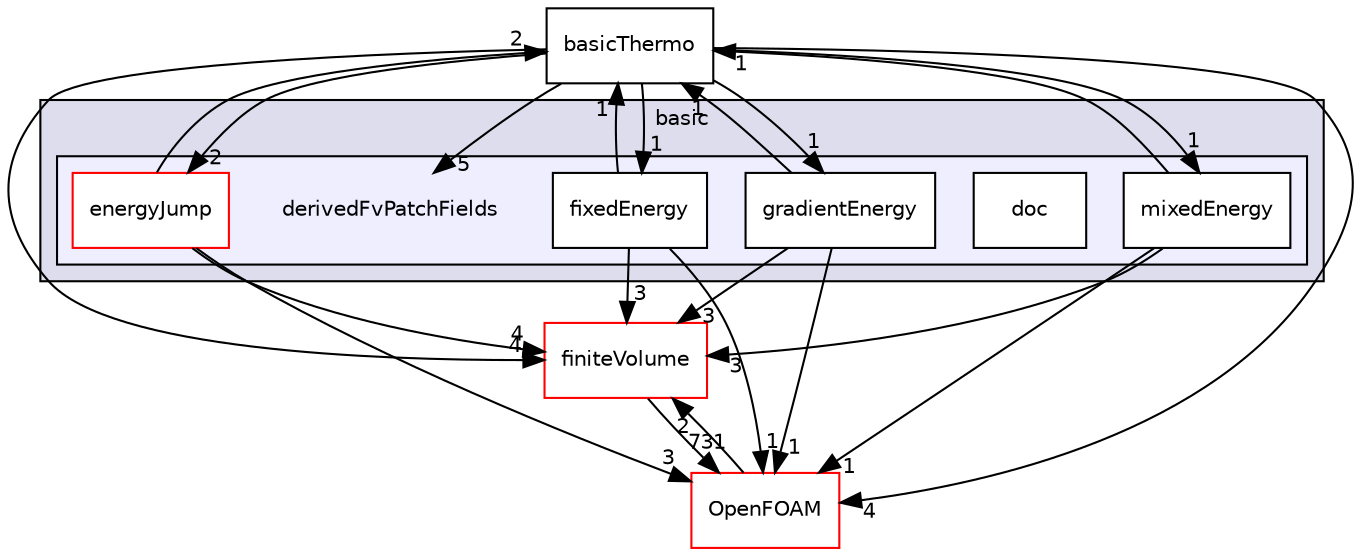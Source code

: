 digraph "src/thermophysicalModels/basic/derivedFvPatchFields" {
  bgcolor=transparent;
  compound=true
  node [ fontsize="10", fontname="Helvetica"];
  edge [ labelfontsize="10", labelfontname="Helvetica"];
  subgraph clusterdir_38cb9973e0eaf6834e10b18bff965c4b {
    graph [ bgcolor="#ddddee", pencolor="black", label="basic" fontname="Helvetica", fontsize="10", URL="dir_38cb9973e0eaf6834e10b18bff965c4b.html"]
  subgraph clusterdir_e16043cb9392d2fae30028e527defb61 {
    graph [ bgcolor="#eeeeff", pencolor="black", label="" URL="dir_e16043cb9392d2fae30028e527defb61.html"];
    dir_e16043cb9392d2fae30028e527defb61 [shape=plaintext label="derivedFvPatchFields"];
    dir_105970a591504fa23bbd4852ae6e1a8b [shape=box label="doc" color="black" fillcolor="white" style="filled" URL="dir_105970a591504fa23bbd4852ae6e1a8b.html"];
    dir_6e9c1db78ba67d023ffd9861716d474a [shape=box label="energyJump" color="red" fillcolor="white" style="filled" URL="dir_6e9c1db78ba67d023ffd9861716d474a.html"];
    dir_88fedbd5e4d5519ddad8342c2af81702 [shape=box label="fixedEnergy" color="black" fillcolor="white" style="filled" URL="dir_88fedbd5e4d5519ddad8342c2af81702.html"];
    dir_01faa60dfafe1e1fdaca175ef2ea0a8a [shape=box label="gradientEnergy" color="black" fillcolor="white" style="filled" URL="dir_01faa60dfafe1e1fdaca175ef2ea0a8a.html"];
    dir_ab9cdd9470b0d9015d1178eb8e5dd583 [shape=box label="mixedEnergy" color="black" fillcolor="white" style="filled" URL="dir_ab9cdd9470b0d9015d1178eb8e5dd583.html"];
  }
  }
  dir_9bd15774b555cf7259a6fa18f99fe99b [shape=box label="finiteVolume" color="red" URL="dir_9bd15774b555cf7259a6fa18f99fe99b.html"];
  dir_c5473ff19b20e6ec4dfe5c310b3778a8 [shape=box label="OpenFOAM" color="red" URL="dir_c5473ff19b20e6ec4dfe5c310b3778a8.html"];
  dir_ba216299fdd5e0812ff0312bad2cf033 [shape=box label="basicThermo" URL="dir_ba216299fdd5e0812ff0312bad2cf033.html"];
  dir_9bd15774b555cf7259a6fa18f99fe99b->dir_c5473ff19b20e6ec4dfe5c310b3778a8 [headlabel="731", labeldistance=1.5 headhref="dir_000894_001887.html"];
  dir_88fedbd5e4d5519ddad8342c2af81702->dir_9bd15774b555cf7259a6fa18f99fe99b [headlabel="3", labeldistance=1.5 headhref="dir_002717_000894.html"];
  dir_88fedbd5e4d5519ddad8342c2af81702->dir_c5473ff19b20e6ec4dfe5c310b3778a8 [headlabel="1", labeldistance=1.5 headhref="dir_002717_001887.html"];
  dir_88fedbd5e4d5519ddad8342c2af81702->dir_ba216299fdd5e0812ff0312bad2cf033 [headlabel="1", labeldistance=1.5 headhref="dir_002717_002711.html"];
  dir_6e9c1db78ba67d023ffd9861716d474a->dir_9bd15774b555cf7259a6fa18f99fe99b [headlabel="4", labeldistance=1.5 headhref="dir_002714_000894.html"];
  dir_6e9c1db78ba67d023ffd9861716d474a->dir_c5473ff19b20e6ec4dfe5c310b3778a8 [headlabel="3", labeldistance=1.5 headhref="dir_002714_001887.html"];
  dir_6e9c1db78ba67d023ffd9861716d474a->dir_ba216299fdd5e0812ff0312bad2cf033 [headlabel="2", labeldistance=1.5 headhref="dir_002714_002711.html"];
  dir_01faa60dfafe1e1fdaca175ef2ea0a8a->dir_9bd15774b555cf7259a6fa18f99fe99b [headlabel="3", labeldistance=1.5 headhref="dir_002718_000894.html"];
  dir_01faa60dfafe1e1fdaca175ef2ea0a8a->dir_c5473ff19b20e6ec4dfe5c310b3778a8 [headlabel="1", labeldistance=1.5 headhref="dir_002718_001887.html"];
  dir_01faa60dfafe1e1fdaca175ef2ea0a8a->dir_ba216299fdd5e0812ff0312bad2cf033 [headlabel="1", labeldistance=1.5 headhref="dir_002718_002711.html"];
  dir_ab9cdd9470b0d9015d1178eb8e5dd583->dir_9bd15774b555cf7259a6fa18f99fe99b [headlabel="3", labeldistance=1.5 headhref="dir_002719_000894.html"];
  dir_ab9cdd9470b0d9015d1178eb8e5dd583->dir_c5473ff19b20e6ec4dfe5c310b3778a8 [headlabel="1", labeldistance=1.5 headhref="dir_002719_001887.html"];
  dir_ab9cdd9470b0d9015d1178eb8e5dd583->dir_ba216299fdd5e0812ff0312bad2cf033 [headlabel="1", labeldistance=1.5 headhref="dir_002719_002711.html"];
  dir_c5473ff19b20e6ec4dfe5c310b3778a8->dir_9bd15774b555cf7259a6fa18f99fe99b [headlabel="2", labeldistance=1.5 headhref="dir_001887_000894.html"];
  dir_ba216299fdd5e0812ff0312bad2cf033->dir_9bd15774b555cf7259a6fa18f99fe99b [headlabel="4", labeldistance=1.5 headhref="dir_002711_000894.html"];
  dir_ba216299fdd5e0812ff0312bad2cf033->dir_88fedbd5e4d5519ddad8342c2af81702 [headlabel="1", labeldistance=1.5 headhref="dir_002711_002717.html"];
  dir_ba216299fdd5e0812ff0312bad2cf033->dir_6e9c1db78ba67d023ffd9861716d474a [headlabel="2", labeldistance=1.5 headhref="dir_002711_002714.html"];
  dir_ba216299fdd5e0812ff0312bad2cf033->dir_e16043cb9392d2fae30028e527defb61 [headlabel="5", labeldistance=1.5 headhref="dir_002711_002712.html"];
  dir_ba216299fdd5e0812ff0312bad2cf033->dir_01faa60dfafe1e1fdaca175ef2ea0a8a [headlabel="1", labeldistance=1.5 headhref="dir_002711_002718.html"];
  dir_ba216299fdd5e0812ff0312bad2cf033->dir_ab9cdd9470b0d9015d1178eb8e5dd583 [headlabel="1", labeldistance=1.5 headhref="dir_002711_002719.html"];
  dir_ba216299fdd5e0812ff0312bad2cf033->dir_c5473ff19b20e6ec4dfe5c310b3778a8 [headlabel="4", labeldistance=1.5 headhref="dir_002711_001887.html"];
}
